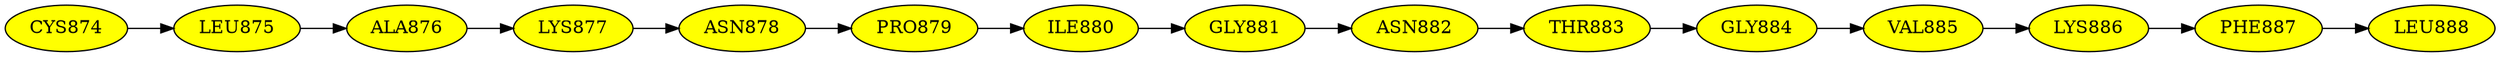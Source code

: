 digraph G {
rankdir=LR;
node [style=filled, fillcolor=yellow];
CYS874 -> LEU875;
LEU875 -> ALA876;
ALA876 -> LYS877;
LYS877 -> ASN878;
ASN878 -> PRO879;
PRO879 -> ILE880;
ILE880 -> GLY881;
GLY881 -> ASN882;
ASN882 -> THR883;
THR883 -> GLY884;
GLY884 -> VAL885;
VAL885 -> LYS886;
LYS886 -> PHE887;
PHE887 -> LEU888;
}
